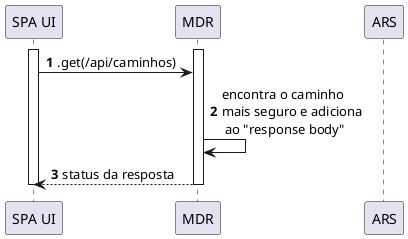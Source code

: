@startuml
autonumber
'hide footbox

participant "SPA UI" as ui
participant "MDR" as mdr
participant "ARS" as ars

activate ui
activate mdr
ui->mdr: .get(/api/caminhos)
mdr->mdr: encontra o caminho \nmais seguro e adiciona\n ao "response body"
mdr-->ui: status da resposta
deactivate ui
deactivate mdr
@enduml
